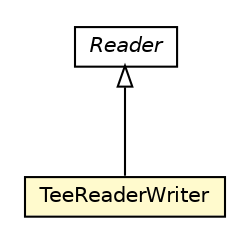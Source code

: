#!/usr/local/bin/dot
#
# Class diagram 
# Generated by UMLGraph version 5.1 (http://www.umlgraph.org/)
#

digraph G {
	edge [fontname="Helvetica",fontsize=10,labelfontname="Helvetica",labelfontsize=10];
	node [fontname="Helvetica",fontsize=10,shape=plaintext];
	nodesep=0.25;
	ranksep=0.5;
	// com.gc.iotools.stream.reader.TeeReaderWriter
	c1650 [label=<<table title="com.gc.iotools.stream.reader.TeeReaderWriter" border="0" cellborder="1" cellspacing="0" cellpadding="2" port="p" bgcolor="lemonChiffon" href="./TeeReaderWriter.html">
		<tr><td><table border="0" cellspacing="0" cellpadding="1">
<tr><td align="center" balign="center"> TeeReaderWriter </td></tr>
		</table></td></tr>
		</table>>, fontname="Helvetica", fontcolor="black", fontsize=10.0];
	//com.gc.iotools.stream.reader.TeeReaderWriter extends java.io.Reader
	c1656:p -> c1650:p [dir=back,arrowtail=empty];
	// java.io.Reader
	c1656 [label=<<table title="java.io.Reader" border="0" cellborder="1" cellspacing="0" cellpadding="2" port="p" href="http://java.sun.com/j2se/1.5.0/docs/api/java/io/Reader.html">
		<tr><td><table border="0" cellspacing="0" cellpadding="1">
<tr><td align="center" balign="center"><font face="Helvetica-Oblique"> Reader </font></td></tr>
		</table></td></tr>
		</table>>, fontname="Helvetica", fontcolor="black", fontsize=10.0];
}

